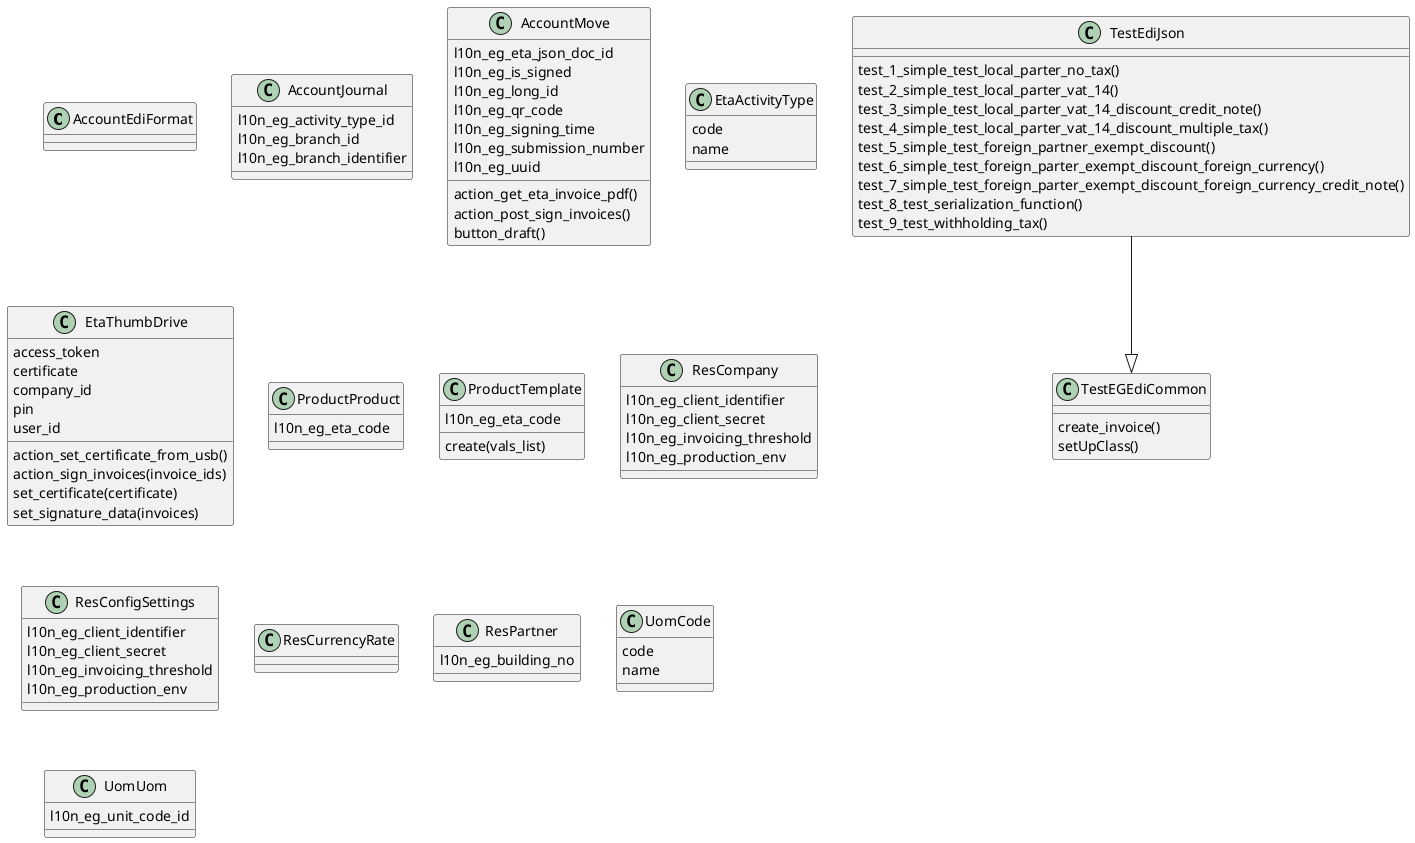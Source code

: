 @startuml classes_l10n_eg_edi_eta
set namespaceSeparator none
class "AccountEdiFormat" as odoo_src.odoo.addons.l10n_eg_edi_eta.models.account_edi_format.AccountEdiFormat {
}
class "AccountJournal" as odoo_src.odoo.addons.l10n_eg_edi_eta.models.account_journal.AccountJournal {
  l10n_eg_activity_type_id
  l10n_eg_branch_id
  l10n_eg_branch_identifier
}
class "AccountMove" as odoo_src.odoo.addons.l10n_eg_edi_eta.models.account_move.AccountMove {
  l10n_eg_eta_json_doc_id
  l10n_eg_is_signed
  l10n_eg_long_id
  l10n_eg_qr_code
  l10n_eg_signing_time
  l10n_eg_submission_number
  l10n_eg_uuid
  action_get_eta_invoice_pdf()
  action_post_sign_invoices()
  button_draft()
}
class "EtaActivityType" as odoo_src.odoo.addons.l10n_eg_edi_eta.models.eta_activity_type.EtaActivityType {
  code
  name
}
class "EtaThumbDrive" as odoo_src.odoo.addons.l10n_eg_edi_eta.models.eta_thumb_drive.EtaThumbDrive {
  access_token
  certificate
  company_id
  pin
  user_id
  action_set_certificate_from_usb()
  action_sign_invoices(invoice_ids)
  set_certificate(certificate)
  set_signature_data(invoices)
}
class "ProductProduct" as odoo_src.odoo.addons.l10n_eg_edi_eta.models.product_template.ProductProduct {
  l10n_eg_eta_code
}
class "ProductTemplate" as odoo_src.odoo.addons.l10n_eg_edi_eta.models.product_template.ProductTemplate {
  l10n_eg_eta_code
  create(vals_list)
}
class "ResCompany" as odoo_src.odoo.addons.l10n_eg_edi_eta.models.res_company.ResCompany {
  l10n_eg_client_identifier
  l10n_eg_client_secret
  l10n_eg_invoicing_threshold
  l10n_eg_production_env
}
class "ResConfigSettings" as odoo_src.odoo.addons.l10n_eg_edi_eta.models.res_config_settings.ResConfigSettings {
  l10n_eg_client_identifier
  l10n_eg_client_secret
  l10n_eg_invoicing_threshold
  l10n_eg_production_env
}
class "ResCurrencyRate" as odoo_src.odoo.addons.l10n_eg_edi_eta.models.res_currency_rate.ResCurrencyRate {
}
class "ResPartner" as odoo_src.odoo.addons.l10n_eg_edi_eta.models.res_partner.ResPartner {
  l10n_eg_building_no
}
class "TestEGEdiCommon" as odoo_src.odoo.addons.l10n_eg_edi_eta.tests.common.TestEGEdiCommon {
  create_invoice()
  setUpClass()
}
class "TestEdiJson" as odoo_src.odoo.addons.l10n_eg_edi_eta.tests.test_edi_json.TestEdiJson {
  test_1_simple_test_local_parter_no_tax()
  test_2_simple_test_local_parter_vat_14()
  test_3_simple_test_local_parter_vat_14_discount_credit_note()
  test_4_simple_test_local_parter_vat_14_discount_multiple_tax()
  test_5_simple_test_foreign_partner_exempt_discount()
  test_6_simple_test_foreign_parter_exempt_discount_foreign_currency()
  test_7_simple_test_foreign_parter_exempt_discount_foreign_currency_credit_note()
  test_8_test_serialization_function()
  test_9_test_withholding_tax()
}
class "UomCode" as odoo_src.odoo.addons.l10n_eg_edi_eta.models.uom_uom.UomCode {
  code
  name
}
class "UomUom" as odoo_src.odoo.addons.l10n_eg_edi_eta.models.uom_uom.UomUom {
  l10n_eg_unit_code_id
}
odoo_src.odoo.addons.l10n_eg_edi_eta.tests.test_edi_json.TestEdiJson --|> odoo_src.odoo.addons.l10n_eg_edi_eta.tests.common.TestEGEdiCommon
@enduml
